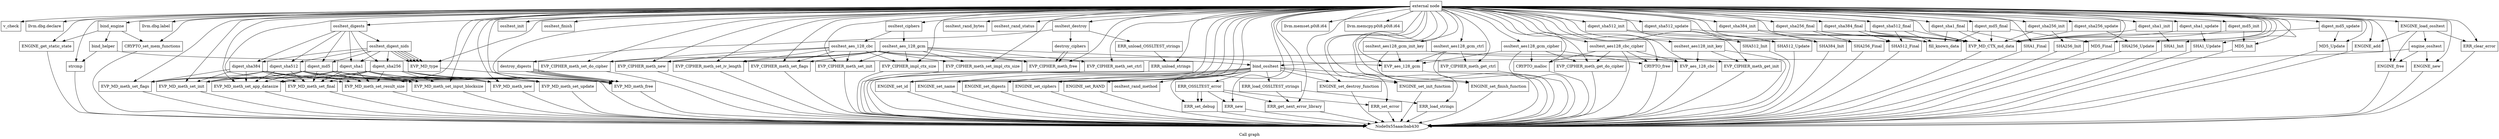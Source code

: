 digraph "Call graph" {
	label="Call graph";

	Node0x55aaacbab400 [shape=record,label="{external node}"];
	Node0x55aaacbab400 -> Node0x55aaacbab4a0;
	Node0x55aaacbab400 -> Node0x55aaacbab540;
	Node0x55aaacbab400 -> Node0x55aaacbab4d0;
	Node0x55aaacbab400 -> Node0x55aaacbab5f0;
	Node0x55aaacbab400 -> Node0x55aaacbab690;
	Node0x55aaacbab400 -> Node0x55aaacbab7a0;
	Node0x55aaacbab400 -> Node0x55aaacbab810;
	Node0x55aaacbab400 -> Node0x55aaacbe9270;
	Node0x55aaacbab400 -> Node0x55aaacbe9200;
	Node0x55aaacbab400 -> Node0x55aaacbe97e0;
	Node0x55aaacbab400 -> Node0x55aaacbe9320;
	Node0x55aaacbab400 -> Node0x55aaacbe9b20;
	Node0x55aaacbab400 -> Node0x55aaacbe9390;
	Node0x55aaacbab400 -> Node0x55aaacbe9470;
	Node0x55aaacbab400 -> Node0x55aaacbe9cd0;
	Node0x55aaacbab400 -> Node0x55aaacbe94e0;
	Node0x55aaacbab400 -> Node0x55aaacbe9ec0;
	Node0x55aaacbab400 -> Node0x55aaacbe9550;
	Node0x55aaacbab400 -> Node0x55aaacbe9f60;
	Node0x55aaacbab400 -> Node0x55aaacbe95c0;
	Node0x55aaacbab400 -> Node0x55aaacbe96a0;
	Node0x55aaacbab400 -> Node0x55aaacbea030;
	Node0x55aaacbab400 -> Node0x55aaacbe9fc0;
	Node0x55aaacbab400 -> Node0x55aaacbea0e0;
	Node0x55aaacbab400 -> Node0x55aaacbc9790;
	Node0x55aaacbab400 -> Node0x55aaacbc9720;
	Node0x55aaacbab400 -> Node0x55aaacbc96f0;
	Node0x55aaacbab400 -> Node0x55aaacbc9900;
	Node0x55aaacbab400 -> Node0x55aaacbc9970;
	Node0x55aaacbab400 -> Node0x55aaacbc99e0;
	Node0x55aaacbab400 -> Node0x55aaacbc9a80;
	Node0x55aaacbab400 -> Node0x55aaacbc9a10;
	Node0x55aaacbab400 -> Node0x55aaacbca030;
	Node0x55aaacbab400 -> Node0x55aaacbc9b80;
	Node0x55aaacbab400 -> Node0x55aaacbca950;
	Node0x55aaacbab400 -> Node0x55aaacbc9bf0;
	Node0x55aaacbab400 -> Node0x55aaacbcabd0;
	Node0x55aaacbab400 -> Node0x55aaacbc9e80;
	Node0x55aaacbab400 -> Node0x55aaacbc9f30;
	Node0x55aaacbab400 -> Node0x55aaacbc9de0;
	Node0x55aaacbab400 -> Node0x55aaacbc9e50;
	Node0x55aaacbab400 -> Node0x55aaacbcac70;
	Node0x55aaacbab400 -> Node0x55aaacbcada0;
	Node0x55aaacbab400 -> Node0x55aaacbca9c0;
	Node0x55aaacbab400 -> Node0x55aaacbcae40;
	Node0x55aaacbab400 -> Node0x55aaacbca9f0;
	Node0x55aaacbab400 -> Node0x55aaacbcab30;
	Node0x55aaacbab400 -> Node0x55aaacbca8e0;
	Node0x55aaacbab400 -> Node0x55aaacbcaf40;
	Node0x55aaacbab400 -> Node0x55aaacbcaf70;
	Node0x55aaacbab400 -> Node0x55aaacbc9d70;
	Node0x55aaacbab400 -> Node0x55aaacbcb240;
	Node0x55aaacbab400 -> Node0x55aaacbcb4a0;
	Node0x55aaacbab400 -> Node0x55aaacbcb430;
	Node0x55aaacbab400 -> Node0x55aaacbcb550;
	Node0x55aaacbab400 -> Node0x55aaacbcb5c0;
	Node0x55aaacbab400 -> Node0x55aaacbcbc90;
	Node0x55aaacbab400 -> Node0x55aaacbcb630;
	Node0x55aaacbab400 -> Node0x55aaacbcbe10;
	Node0x55aaacbab400 -> Node0x55aaacbcb6a0;
	Node0x55aaacbab400 -> Node0x55aaacbcbf70;
	Node0x55aaacbab400 -> Node0x55aaacbcb710;
	Node0x55aaacbab400 -> Node0x55aaacbcbd00;
	Node0x55aaacbab400 -> Node0x55aaacbcc010;
	Node0x55aaacbab400 -> Node0x55aaacbcbeb0;
	Node0x55aaacbab400 -> Node0x55aaacbcbda0;
	Node0x55aaacbab400 -> Node0x55aaacbca100;
	Node0x55aaacbab400 -> Node0x55aaacbca130;
	Node0x55aaacbab400 -> Node0x55aaacbca1a0;
	Node0x55aaacbab400 -> Node0x55aaacbca360;
	Node0x55aaacbab400 -> Node0x55aaacbca390;
	Node0x55aaacbab400 -> Node0x55aaacbca470;
	Node0x55aaacbab400 -> Node0x55aaacbca610;
	Node0x55aaacbab400 -> Node0x55aaacbca4e0;
	Node0x55aaacbab400 -> Node0x55aaacbca400;
	Node0x55aaacbab400 -> Node0x55aaacbca7c0;
	Node0x55aaacbab400 -> Node0x55aaacbca7f0;
	Node0x55aaacbab400 -> Node0x55aaacbcc1d0;
	Node0x55aaacbab400 -> Node0x55aaacbcc370;
	Node0x55aaacbab400 -> Node0x55aaacbcc240;
	Node0x55aaacbab400 -> Node0x55aaacbcc160;
	Node0x55aaacbab400 -> Node0x55aaacbcc520;
	Node0x55aaacbab400 -> Node0x55aaacbcc550;
	Node0x55aaacbab400 -> Node0x55aaacbcc630;
	Node0x55aaacbab400 -> Node0x55aaacbcc7d0;
	Node0x55aaacbab400 -> Node0x55aaacbcc6a0;
	Node0x55aaacbab400 -> Node0x55aaacbcc5c0;
	Node0x55aaacbab400 -> Node0x55aaacbcb2b0;
	Node0x55aaacbab400 -> Node0x55aaacbe9740;
	Node0x55aaacbab400 -> Node0x55aaacbcc9e0;
	Node0x55aaacbab400 -> Node0x55aaacbccaf0;
	Node0x55aaacbab400 -> Node0x55aaacbcca80;
	Node0x55aaacbab400 -> Node0x55aaacbccba0;
	Node0x55aaacbab400 -> Node0x55aaacc63ff0;
	Node0x55aaacbab540 [shape=record,label="{llvm.dbg.declare}"];
	Node0x55aaacbab4a0 [shape=record,label="{v_check}"];
	Node0x55aaacbab4d0 [shape=record,label="{bind_engine}"];
	Node0x55aaacbab4d0 -> Node0x55aaacbab5f0;
	Node0x55aaacbab4d0 -> Node0x55aaacbab690;
	Node0x55aaacbab4d0 -> Node0x55aaacbab620;
	Node0x55aaacbab5f0 [shape=record,label="{ENGINE_get_static_state}"];
	Node0x55aaacbab5f0 -> Node0x55aaacbab430;
	Node0x55aaacbab690 [shape=record,label="{CRYPTO_set_mem_functions}"];
	Node0x55aaacbab690 -> Node0x55aaacbab430;
	Node0x55aaacbab7a0 [shape=record,label="{llvm.dbg.label}"];
	Node0x55aaacbab620 [shape=record,label="{bind_helper}"];
	Node0x55aaacbab620 -> Node0x55aaacbab810;
	Node0x55aaacbab620 -> Node0x55aaacbab8b0;
	Node0x55aaacbab810 [shape=record,label="{strcmp}"];
	Node0x55aaacbab810 -> Node0x55aaacbab430;
	Node0x55aaacbab8b0 [shape=record,label="{bind_ossltest}"];
	Node0x55aaacbab8b0 -> Node0x55aaacbab8e0;
	Node0x55aaacbab8b0 -> Node0x55aaacbe9270;
	Node0x55aaacbab8b0 -> Node0x55aaacbe9200;
	Node0x55aaacbab8b0 -> Node0x55aaacbe9320;
	Node0x55aaacbab8b0 -> Node0x55aaacbe9390;
	Node0x55aaacbab8b0 -> Node0x55aaacbe9400;
	Node0x55aaacbab8b0 -> Node0x55aaacbe9470;
	Node0x55aaacbab8b0 -> Node0x55aaacbe94e0;
	Node0x55aaacbab8b0 -> Node0x55aaacbe9550;
	Node0x55aaacbab8b0 -> Node0x55aaacbe95c0;
	Node0x55aaacbab8b0 -> Node0x55aaacbe9630;
	Node0x55aaacbab8e0 [shape=record,label="{ERR_load_OSSLTEST_strings}"];
	Node0x55aaacbab8e0 -> Node0x55aaacbe96a0;
	Node0x55aaacbab8e0 -> Node0x55aaacbe9740;
	Node0x55aaacbca030 [shape=record,label="{ossltest_aes128_gcm_init_key}"];
	Node0x55aaacbca030 -> Node0x55aaacbc9f30;
	Node0x55aaacbca030 -> Node0x55aaacbca8e0;
	Node0x55aaacbca030 -> Node0x55aaacbab430;
	Node0x55aaacbc9b80 [shape=record,label="{EVP_CIPHER_meth_set_init}"];
	Node0x55aaacbc9b80 -> Node0x55aaacbab430;
	Node0x55aaacbca950 [shape=record,label="{ossltest_aes128_gcm_cipher}"];
	Node0x55aaacbca950 -> Node0x55aaacbca9c0;
	Node0x55aaacbca950 -> Node0x55aaacbc9f30;
	Node0x55aaacbca950 -> Node0x55aaacbca9f0;
	Node0x55aaacbca950 -> Node0x55aaacbab430;
	Node0x55aaacbca950 -> Node0x55aaacbcab30;
	Node0x55aaacbc9bf0 [shape=record,label="{EVP_CIPHER_meth_set_do_cipher}"];
	Node0x55aaacbc9bf0 -> Node0x55aaacbab430;
	Node0x55aaacbcabd0 [shape=record,label="{ossltest_aes128_gcm_ctrl}"];
	Node0x55aaacbcabd0 -> Node0x55aaacbc9f30;
	Node0x55aaacbcabd0 -> Node0x55aaacbcac70;
	Node0x55aaacbcabd0 -> Node0x55aaacbab430;
	Node0x55aaacbc9e80 [shape=record,label="{EVP_CIPHER_meth_set_ctrl}"];
	Node0x55aaacbc9e80 -> Node0x55aaacbab430;
	Node0x55aaacbe9270 [shape=record,label="{ENGINE_set_id}"];
	Node0x55aaacbe9270 -> Node0x55aaacbab430;
	Node0x55aaacbe9200 [shape=record,label="{ENGINE_set_name}"];
	Node0x55aaacbe9200 -> Node0x55aaacbab430;
	Node0x55aaacbe97e0 [shape=record,label="{ossltest_digests}"];
	Node0x55aaacbe97e0 -> Node0x55aaacbe9850;
	Node0x55aaacbe97e0 -> Node0x55aaacbe98f0;
	Node0x55aaacbe97e0 -> Node0x55aaacbe9880;
	Node0x55aaacbe97e0 -> Node0x55aaacbe99a0;
	Node0x55aaacbe97e0 -> Node0x55aaacbe9a10;
	Node0x55aaacbe97e0 -> Node0x55aaacbe9a80;
	Node0x55aaacbe9320 [shape=record,label="{ENGINE_set_digests}"];
	Node0x55aaacbe9320 -> Node0x55aaacbab430;
	Node0x55aaacbe9b20 [shape=record,label="{ossltest_ciphers}"];
	Node0x55aaacbe9b20 -> Node0x55aaacbe9b90;
	Node0x55aaacbe9b20 -> Node0x55aaacbe9c30;
	Node0x55aaacbe9390 [shape=record,label="{ENGINE_set_ciphers}"];
	Node0x55aaacbe9390 -> Node0x55aaacbab430;
	Node0x55aaacbe9400 [shape=record,label="{ossltest_rand_method}"];
	Node0x55aaacbe9470 [shape=record,label="{ENGINE_set_RAND}"];
	Node0x55aaacbe9470 -> Node0x55aaacbab430;
	Node0x55aaacbe9cd0 [shape=record,label="{ossltest_destroy}"];
	Node0x55aaacbe9cd0 -> Node0x55aaacbe9d40;
	Node0x55aaacbe9cd0 -> Node0x55aaacbe9de0;
	Node0x55aaacbe9cd0 -> Node0x55aaacbe9d70;
	Node0x55aaacbe9b90 [shape=record,label="{ossltest_aes_128_cbc}"];
	Node0x55aaacbe9b90 -> Node0x55aaacbc99e0;
	Node0x55aaacbe9b90 -> Node0x55aaacbc9a80;
	Node0x55aaacbe9b90 -> Node0x55aaacbc9a10;
	Node0x55aaacbe9b90 -> Node0x55aaacbc9b80;
	Node0x55aaacbe9b90 -> Node0x55aaacbc9bf0;
	Node0x55aaacbe9b90 -> Node0x55aaacbc9d70;
	Node0x55aaacbe9b90 -> Node0x55aaacbc9de0;
	Node0x55aaacbe9b90 -> Node0x55aaacbc9e50;
	Node0x55aaacbe9b90 -> Node0x55aaacbc9720;
	Node0x55aaacbe94e0 [shape=record,label="{ENGINE_set_destroy_function}"];
	Node0x55aaacbe94e0 -> Node0x55aaacbab430;
	Node0x55aaacbe9ec0 [shape=record,label="{ossltest_init}"];
	Node0x55aaacbe9550 [shape=record,label="{ENGINE_set_init_function}"];
	Node0x55aaacbe9550 -> Node0x55aaacbab430;
	Node0x55aaacbe9f60 [shape=record,label="{ossltest_finish}"];
	Node0x55aaacbe95c0 [shape=record,label="{ENGINE_set_finish_function}"];
	Node0x55aaacbe95c0 -> Node0x55aaacbab430;
	Node0x55aaacbe9630 [shape=record,label="{ERR_OSSLTEST_error}"];
	Node0x55aaacbe9630 -> Node0x55aaacbe96a0;
	Node0x55aaacbe9630 -> Node0x55aaacbea030;
	Node0x55aaacbe9630 -> Node0x55aaacbe9fc0;
	Node0x55aaacbe9630 -> Node0x55aaacbea0e0;
	Node0x55aaacbe9630 -> Node0x55aaacbe9fc0;
	Node0x55aaacbcb630 [shape=record,label="{EVP_MD_meth_set_init}"];
	Node0x55aaacbcb630 -> Node0x55aaacbab430;
	Node0x55aaacbcbe10 [shape=record,label="{digest_sha512_update}"];
	Node0x55aaacbcbe10 -> Node0x55aaacbcbd00;
	Node0x55aaacbcbe10 -> Node0x55aaacbcbeb0;
	Node0x55aaacbcb6a0 [shape=record,label="{EVP_MD_meth_set_update}"];
	Node0x55aaacbcb6a0 -> Node0x55aaacbab430;
	Node0x55aaacbcbf70 [shape=record,label="{digest_sha512_final}"];
	Node0x55aaacbcbf70 -> Node0x55aaacbcbd00;
	Node0x55aaacbcbf70 -> Node0x55aaacbcc010;
	Node0x55aaacbcbf70 -> Node0x55aaacbcbfa0;
	Node0x55aaacbe96a0 [shape=record,label="{ERR_get_next_error_library}"];
	Node0x55aaacbe96a0 -> Node0x55aaacbab430;
	Node0x55aaacbcb710 [shape=record,label="{EVP_MD_meth_set_final}"];
	Node0x55aaacbcb710 -> Node0x55aaacbab430;
	Node0x55aaacbcbd00 [shape=record,label="{EVP_MD_CTX_md_data}"];
	Node0x55aaacbcbd00 -> Node0x55aaacbab430;
	Node0x55aaacbcc010 [shape=record,label="{SHA512_Final}"];
	Node0x55aaacbcc010 -> Node0x55aaacbab430;
	Node0x55aaacbcbfa0 [shape=record,label="{fill_known_data}"];
	Node0x55aaacbcbeb0 [shape=record,label="{SHA512_Update}"];
	Node0x55aaacbcbeb0 -> Node0x55aaacbab430;
	Node0x55aaacbcbda0 [shape=record,label="{SHA512_Init}"];
	Node0x55aaacbcbda0 -> Node0x55aaacbab430;
	Node0x55aaacbea030 [shape=record,label="{ERR_new}"];
	Node0x55aaacbea030 -> Node0x55aaacbab430;
	Node0x55aaacbe9fc0 [shape=record,label="{ERR_set_debug}"];
	Node0x55aaacbe9fc0 -> Node0x55aaacbab430;
	Node0x55aaacbea0e0 [shape=record,label="{ERR_set_error}"];
	Node0x55aaacbea0e0 -> Node0x55aaacbab430;
	Node0x55aaacbe9d40 [shape=record,label="{destroy_digests}"];
	Node0x55aaacbe9d40 -> Node0x55aaacbc96f0;
	Node0x55aaacbe9d40 -> Node0x55aaacbc96f0;
	Node0x55aaacbe9d40 -> Node0x55aaacbc96f0;
	Node0x55aaacbe9d40 -> Node0x55aaacbc96f0;
	Node0x55aaacbe9d40 -> Node0x55aaacbc96f0;
	Node0x55aaacbe9de0 [shape=record,label="{destroy_ciphers}"];
	Node0x55aaacbe9de0 -> Node0x55aaacbc9720;
	Node0x55aaacbe9de0 -> Node0x55aaacbc9720;
	Node0x55aaacbe9d70 [shape=record,label="{ERR_unload_OSSLTEST_strings}"];
	Node0x55aaacbe9d70 -> Node0x55aaacbc9790;
	Node0x55aaacbc9790 [shape=record,label="{ERR_unload_strings}"];
	Node0x55aaacbc9790 -> Node0x55aaacbab430;
	Node0x55aaacbc9720 [shape=record,label="{EVP_CIPHER_meth_free}"];
	Node0x55aaacbc9720 -> Node0x55aaacbab430;
	Node0x55aaacbc96f0 [shape=record,label="{EVP_MD_meth_free}"];
	Node0x55aaacbc96f0 -> Node0x55aaacbab430;
	Node0x55aaacbc9900 [shape=record,label="{ossltest_rand_bytes}"];
	Node0x55aaacbc9970 [shape=record,label="{ossltest_rand_status}"];
	Node0x55aaacbe9c30 [shape=record,label="{ossltest_aes_128_gcm}"];
	Node0x55aaacbe9c30 -> Node0x55aaacbc99e0;
	Node0x55aaacbe9c30 -> Node0x55aaacbc9a80;
	Node0x55aaacbe9c30 -> Node0x55aaacbc9a10;
	Node0x55aaacbe9c30 -> Node0x55aaacbc9b80;
	Node0x55aaacbe9c30 -> Node0x55aaacbc9bf0;
	Node0x55aaacbe9c30 -> Node0x55aaacbc9e80;
	Node0x55aaacbe9c30 -> Node0x55aaacbc9f30;
	Node0x55aaacbe9c30 -> Node0x55aaacbc9de0;
	Node0x55aaacbe9c30 -> Node0x55aaacbc9e50;
	Node0x55aaacbe9c30 -> Node0x55aaacbc9720;
	Node0x55aaacbc99e0 [shape=record,label="{EVP_CIPHER_meth_new}"];
	Node0x55aaacbc99e0 -> Node0x55aaacbab430;
	Node0x55aaacbc9a80 [shape=record,label="{EVP_CIPHER_meth_set_iv_length}"];
	Node0x55aaacbc9a80 -> Node0x55aaacbab430;
	Node0x55aaacbc9a10 [shape=record,label="{EVP_CIPHER_meth_set_flags}"];
	Node0x55aaacbc9a10 -> Node0x55aaacbab430;
	Node0x55aaacbcc9e0 [shape=record,label="{ENGINE_load_ossltest}"];
	Node0x55aaacbcc9e0 -> Node0x55aaacbcca50;
	Node0x55aaacbcc9e0 -> Node0x55aaacbccaf0;
	Node0x55aaacbcc9e0 -> Node0x55aaacbcca80;
	Node0x55aaacbcc9e0 -> Node0x55aaacbccba0;
	Node0x55aaacbcca50 [shape=record,label="{engine_ossltest}"];
	Node0x55aaacbcca50 -> Node0x55aaacc63ff0;
	Node0x55aaacbcca50 -> Node0x55aaacbab8b0;
	Node0x55aaacbcca50 -> Node0x55aaacbcca80;
	Node0x55aaacbccaf0 [shape=record,label="{ENGINE_add}"];
	Node0x55aaacbccaf0 -> Node0x55aaacbab430;
	Node0x55aaacbcca80 [shape=record,label="{ENGINE_free}"];
	Node0x55aaacbcca80 -> Node0x55aaacbab430;
	Node0x55aaacbcc240 [shape=record,label="{SHA1_Update}"];
	Node0x55aaacbcc240 -> Node0x55aaacbab430;
	Node0x55aaacbcc160 [shape=record,label="{SHA1_Init}"];
	Node0x55aaacbcc160 -> Node0x55aaacbab430;
	Node0x55aaacbcc520 [shape=record,label="{digest_md5_init}"];
	Node0x55aaacbcc520 -> Node0x55aaacbcbd00;
	Node0x55aaacbcc520 -> Node0x55aaacbcc5c0;
	Node0x55aaacbcc550 [shape=record,label="{digest_md5_update}"];
	Node0x55aaacbcc550 -> Node0x55aaacbcbd00;
	Node0x55aaacbcc550 -> Node0x55aaacbcc6a0;
	Node0x55aaacbcc630 [shape=record,label="{digest_md5_final}"];
	Node0x55aaacbcc630 -> Node0x55aaacbcbd00;
	Node0x55aaacbcc630 -> Node0x55aaacbcc7d0;
	Node0x55aaacbcc630 -> Node0x55aaacbcbfa0;
	Node0x55aaacbcc7d0 [shape=record,label="{MD5_Final}"];
	Node0x55aaacbcc7d0 -> Node0x55aaacbab430;
	Node0x55aaacbcc6a0 [shape=record,label="{MD5_Update}"];
	Node0x55aaacbcc6a0 -> Node0x55aaacbab430;
	Node0x55aaacbcc5c0 [shape=record,label="{MD5_Init}"];
	Node0x55aaacbcc5c0 -> Node0x55aaacbab430;
	Node0x55aaacbc9f30 [shape=record,label="{EVP_aes_128_gcm}"];
	Node0x55aaacbc9f30 -> Node0x55aaacbab430;
	Node0x55aaacbc9de0 [shape=record,label="{EVP_CIPHER_impl_ctx_size}"];
	Node0x55aaacbc9de0 -> Node0x55aaacbab430;
	Node0x55aaacbc9e50 [shape=record,label="{EVP_CIPHER_meth_set_impl_ctx_size}"];
	Node0x55aaacbc9e50 -> Node0x55aaacbab430;
	Node0x55aaacbcac70 [shape=record,label="{EVP_CIPHER_meth_get_ctrl}"];
	Node0x55aaacbcac70 -> Node0x55aaacbab430;
	Node0x55aaacbcada0 [shape=record,label="{llvm.memset.p0i8.i64}"];
	Node0x55aaacbca9c0 [shape=record,label="{CRYPTO_malloc}"];
	Node0x55aaacbca9c0 -> Node0x55aaacbab430;
	Node0x55aaacbcae40 [shape=record,label="{llvm.memcpy.p0i8.p0i8.i64}"];
	Node0x55aaacbca9f0 [shape=record,label="{EVP_CIPHER_meth_get_do_cipher}"];
	Node0x55aaacbca9f0 -> Node0x55aaacbab430;
	Node0x55aaacbcab30 [shape=record,label="{CRYPTO_free}"];
	Node0x55aaacbcab30 -> Node0x55aaacbab430;
	Node0x55aaacbca8e0 [shape=record,label="{EVP_CIPHER_meth_get_init}"];
	Node0x55aaacbca8e0 -> Node0x55aaacbab430;
	Node0x55aaacbcaf40 [shape=record,label="{ossltest_aes128_init_key}"];
	Node0x55aaacbcaf40 -> Node0x55aaacbc9d70;
	Node0x55aaacbcaf40 -> Node0x55aaacbca8e0;
	Node0x55aaacbcaf40 -> Node0x55aaacbab430;
	Node0x55aaacbcaf70 [shape=record,label="{ossltest_aes128_cbc_cipher}"];
	Node0x55aaacbcaf70 -> Node0x55aaacbca9c0;
	Node0x55aaacbcaf70 -> Node0x55aaacbc9d70;
	Node0x55aaacbcaf70 -> Node0x55aaacbca9f0;
	Node0x55aaacbcaf70 -> Node0x55aaacbab430;
	Node0x55aaacbcaf70 -> Node0x55aaacbcab30;
	Node0x55aaacbc9d70 [shape=record,label="{EVP_aes_128_cbc}"];
	Node0x55aaacbc9d70 -> Node0x55aaacbab430;
	Node0x55aaacbe9850 [shape=record,label="{ossltest_digest_nids}"];
	Node0x55aaacbe9850 -> Node0x55aaacbe98f0;
	Node0x55aaacbe9850 -> Node0x55aaacbcb2b0;
	Node0x55aaacbe9850 -> Node0x55aaacbe9880;
	Node0x55aaacbe9850 -> Node0x55aaacbcb2b0;
	Node0x55aaacbe9850 -> Node0x55aaacbe99a0;
	Node0x55aaacbe9850 -> Node0x55aaacbcb2b0;
	Node0x55aaacbe9850 -> Node0x55aaacbe9a10;
	Node0x55aaacbe9850 -> Node0x55aaacbcb2b0;
	Node0x55aaacbe9850 -> Node0x55aaacbe9a80;
	Node0x55aaacbe9850 -> Node0x55aaacbcb2b0;
	Node0x55aaacbe98f0 [shape=record,label="{digest_md5}"];
	Node0x55aaacbe98f0 -> Node0x55aaacbcb240;
	Node0x55aaacbe98f0 -> Node0x55aaacbcb4a0;
	Node0x55aaacbe98f0 -> Node0x55aaacbcb430;
	Node0x55aaacbe98f0 -> Node0x55aaacbcb550;
	Node0x55aaacbe98f0 -> Node0x55aaacbcb5c0;
	Node0x55aaacbe98f0 -> Node0x55aaacbcb630;
	Node0x55aaacbe98f0 -> Node0x55aaacbcb6a0;
	Node0x55aaacbe98f0 -> Node0x55aaacbcb710;
	Node0x55aaacbe98f0 -> Node0x55aaacbc96f0;
	Node0x55aaacbe9880 [shape=record,label="{digest_sha1}"];
	Node0x55aaacbe9880 -> Node0x55aaacbcb240;
	Node0x55aaacbe9880 -> Node0x55aaacbcb4a0;
	Node0x55aaacbe9880 -> Node0x55aaacbcb430;
	Node0x55aaacbe9880 -> Node0x55aaacbcb550;
	Node0x55aaacbe9880 -> Node0x55aaacbcb5c0;
	Node0x55aaacbe9880 -> Node0x55aaacbcb630;
	Node0x55aaacbe9880 -> Node0x55aaacbcb6a0;
	Node0x55aaacbe9880 -> Node0x55aaacbcb710;
	Node0x55aaacbe9880 -> Node0x55aaacbc96f0;
	Node0x55aaacbe99a0 [shape=record,label="{digest_sha256}"];
	Node0x55aaacbe99a0 -> Node0x55aaacbcb240;
	Node0x55aaacbe99a0 -> Node0x55aaacbcb4a0;
	Node0x55aaacbe99a0 -> Node0x55aaacbcb430;
	Node0x55aaacbe99a0 -> Node0x55aaacbcb550;
	Node0x55aaacbe99a0 -> Node0x55aaacbcb5c0;
	Node0x55aaacbe99a0 -> Node0x55aaacbcb630;
	Node0x55aaacbe99a0 -> Node0x55aaacbcb6a0;
	Node0x55aaacbe99a0 -> Node0x55aaacbcb710;
	Node0x55aaacbe99a0 -> Node0x55aaacbc96f0;
	Node0x55aaacbe9a10 [shape=record,label="{digest_sha384}"];
	Node0x55aaacbe9a10 -> Node0x55aaacbcb240;
	Node0x55aaacbe9a10 -> Node0x55aaacbcb4a0;
	Node0x55aaacbe9a10 -> Node0x55aaacbcb430;
	Node0x55aaacbe9a10 -> Node0x55aaacbcb550;
	Node0x55aaacbe9a10 -> Node0x55aaacbcb5c0;
	Node0x55aaacbe9a10 -> Node0x55aaacbcb630;
	Node0x55aaacbe9a10 -> Node0x55aaacbcb6a0;
	Node0x55aaacbe9a10 -> Node0x55aaacbcb710;
	Node0x55aaacbe9a10 -> Node0x55aaacbc96f0;
	Node0x55aaacbe9a80 [shape=record,label="{digest_sha512}"];
	Node0x55aaacbe9a80 -> Node0x55aaacbcb240;
	Node0x55aaacbe9a80 -> Node0x55aaacbcb4a0;
	Node0x55aaacbe9a80 -> Node0x55aaacbcb430;
	Node0x55aaacbe9a80 -> Node0x55aaacbcb550;
	Node0x55aaacbe9a80 -> Node0x55aaacbcb5c0;
	Node0x55aaacbe9a80 -> Node0x55aaacbcb630;
	Node0x55aaacbe9a80 -> Node0x55aaacbcb6a0;
	Node0x55aaacbe9a80 -> Node0x55aaacbcb710;
	Node0x55aaacbe9a80 -> Node0x55aaacbc96f0;
	Node0x55aaacbcb240 [shape=record,label="{EVP_MD_meth_new}"];
	Node0x55aaacbcb240 -> Node0x55aaacbab430;
	Node0x55aaacbcb4a0 [shape=record,label="{EVP_MD_meth_set_result_size}"];
	Node0x55aaacbcb4a0 -> Node0x55aaacbab430;
	Node0x55aaacbcb430 [shape=record,label="{EVP_MD_meth_set_input_blocksize}"];
	Node0x55aaacbcb430 -> Node0x55aaacbab430;
	Node0x55aaacbcb550 [shape=record,label="{EVP_MD_meth_set_app_datasize}"];
	Node0x55aaacbcb550 -> Node0x55aaacbab430;
	Node0x55aaacbcb5c0 [shape=record,label="{EVP_MD_meth_set_flags}"];
	Node0x55aaacbcb5c0 -> Node0x55aaacbab430;
	Node0x55aaacbcbc90 [shape=record,label="{digest_sha512_init}"];
	Node0x55aaacbcbc90 -> Node0x55aaacbcbd00;
	Node0x55aaacbcbc90 -> Node0x55aaacbcbda0;
	Node0x55aaacbca100 [shape=record,label="{digest_sha384_init}"];
	Node0x55aaacbca100 -> Node0x55aaacbcbd00;
	Node0x55aaacbca100 -> Node0x55aaacbca1a0;
	Node0x55aaacbca130 [shape=record,label="{digest_sha384_final}"];
	Node0x55aaacbca130 -> Node0x55aaacbcbd00;
	Node0x55aaacbca130 -> Node0x55aaacbcc010;
	Node0x55aaacbca130 -> Node0x55aaacbcbfa0;
	Node0x55aaacbca1a0 [shape=record,label="{SHA384_Init}"];
	Node0x55aaacbca1a0 -> Node0x55aaacbab430;
	Node0x55aaacbca360 [shape=record,label="{digest_sha256_init}"];
	Node0x55aaacbca360 -> Node0x55aaacbcbd00;
	Node0x55aaacbca360 -> Node0x55aaacbca400;
	Node0x55aaacbca390 [shape=record,label="{digest_sha256_update}"];
	Node0x55aaacbca390 -> Node0x55aaacbcbd00;
	Node0x55aaacbca390 -> Node0x55aaacbca4e0;
	Node0x55aaacbca470 [shape=record,label="{digest_sha256_final}"];
	Node0x55aaacbca470 -> Node0x55aaacbcbd00;
	Node0x55aaacbca470 -> Node0x55aaacbca610;
	Node0x55aaacbca470 -> Node0x55aaacbcbfa0;
	Node0x55aaacbca610 [shape=record,label="{SHA256_Final}"];
	Node0x55aaacbca610 -> Node0x55aaacbab430;
	Node0x55aaacbca4e0 [shape=record,label="{SHA256_Update}"];
	Node0x55aaacbca4e0 -> Node0x55aaacbab430;
	Node0x55aaacbca400 [shape=record,label="{SHA256_Init}"];
	Node0x55aaacbca400 -> Node0x55aaacbab430;
	Node0x55aaacbca7c0 [shape=record,label="{digest_sha1_init}"];
	Node0x55aaacbca7c0 -> Node0x55aaacbcbd00;
	Node0x55aaacbca7c0 -> Node0x55aaacbcc160;
	Node0x55aaacbca7f0 [shape=record,label="{digest_sha1_update}"];
	Node0x55aaacbca7f0 -> Node0x55aaacbcbd00;
	Node0x55aaacbca7f0 -> Node0x55aaacbcc240;
	Node0x55aaacbcc1d0 [shape=record,label="{digest_sha1_final}"];
	Node0x55aaacbcc1d0 -> Node0x55aaacbcbd00;
	Node0x55aaacbcc1d0 -> Node0x55aaacbcc370;
	Node0x55aaacbcc1d0 -> Node0x55aaacbcbfa0;
	Node0x55aaacbcc370 [shape=record,label="{SHA1_Final}"];
	Node0x55aaacbcc370 -> Node0x55aaacbab430;
	Node0x55aaacbcb2b0 [shape=record,label="{EVP_MD_type}"];
	Node0x55aaacbcb2b0 -> Node0x55aaacbab430;
	Node0x55aaacbe9740 [shape=record,label="{ERR_load_strings}"];
	Node0x55aaacbe9740 -> Node0x55aaacbab430;
	Node0x55aaacbccba0 [shape=record,label="{ERR_clear_error}"];
	Node0x55aaacbccba0 -> Node0x55aaacbab430;
	Node0x55aaacc63ff0 [shape=record,label="{ENGINE_new}"];
	Node0x55aaacc63ff0 -> Node0x55aaacbab430;
}
